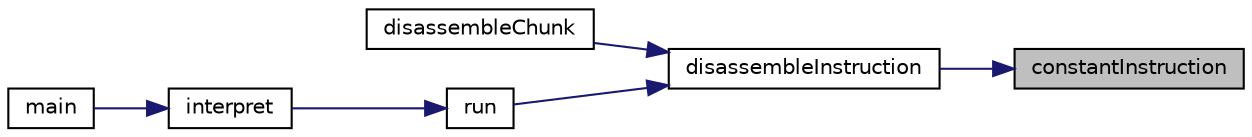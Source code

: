 digraph "constantInstruction"
{
 // INTERACTIVE_SVG=YES
 // LATEX_PDF_SIZE
  edge [fontname="Helvetica",fontsize="10",labelfontname="Helvetica",labelfontsize="10"];
  node [fontname="Helvetica",fontsize="10",shape=record];
  rankdir="RL";
  Node1 [label="constantInstruction",height=0.2,width=0.4,color="black", fillcolor="grey75", style="filled", fontcolor="black",tooltip=" "];
  Node1 -> Node2 [dir="back",color="midnightblue",fontsize="10",style="solid",fontname="Helvetica"];
  Node2 [label="disassembleInstruction",height=0.2,width=0.4,color="black", fillcolor="white", style="filled",URL="$debug_8h.html#a867d9e6add2fbc6340e590e71776fa78",tooltip="Write the OpCode instruction to STDOUT."];
  Node2 -> Node3 [dir="back",color="midnightblue",fontsize="10",style="solid",fontname="Helvetica"];
  Node3 [label="disassembleChunk",height=0.2,width=0.4,color="black", fillcolor="white", style="filled",URL="$debug_8h.html#a29c4d1ee6794982df52188aebd8f224d",tooltip="Write a chunk and its data to STDOUT."];
  Node2 -> Node4 [dir="back",color="midnightblue",fontsize="10",style="solid",fontname="Helvetica"];
  Node4 [label="run",height=0.2,width=0.4,color="black", fillcolor="white", style="filled",URL="$vm_8c.html#a534186f2e85014d9e17ca1b1cdbc70cd",tooltip=" "];
  Node4 -> Node5 [dir="back",color="midnightblue",fontsize="10",style="solid",fontname="Helvetica"];
  Node5 [label="interpret",height=0.2,width=0.4,color="black", fillcolor="white", style="filled",URL="$vm_8h.html#ad52c376f7d71fd2cb43ad87e8b73c9c7",tooltip="Interpret a chunk of bytecode."];
  Node5 -> Node6 [dir="back",color="midnightblue",fontsize="10",style="solid",fontname="Helvetica"];
  Node6 [label="main",height=0.2,width=0.4,color="black", fillcolor="white", style="filled",URL="$main_8c.html#ac0f2228420376f4db7e1274f2b41667c",tooltip=" "];
}
